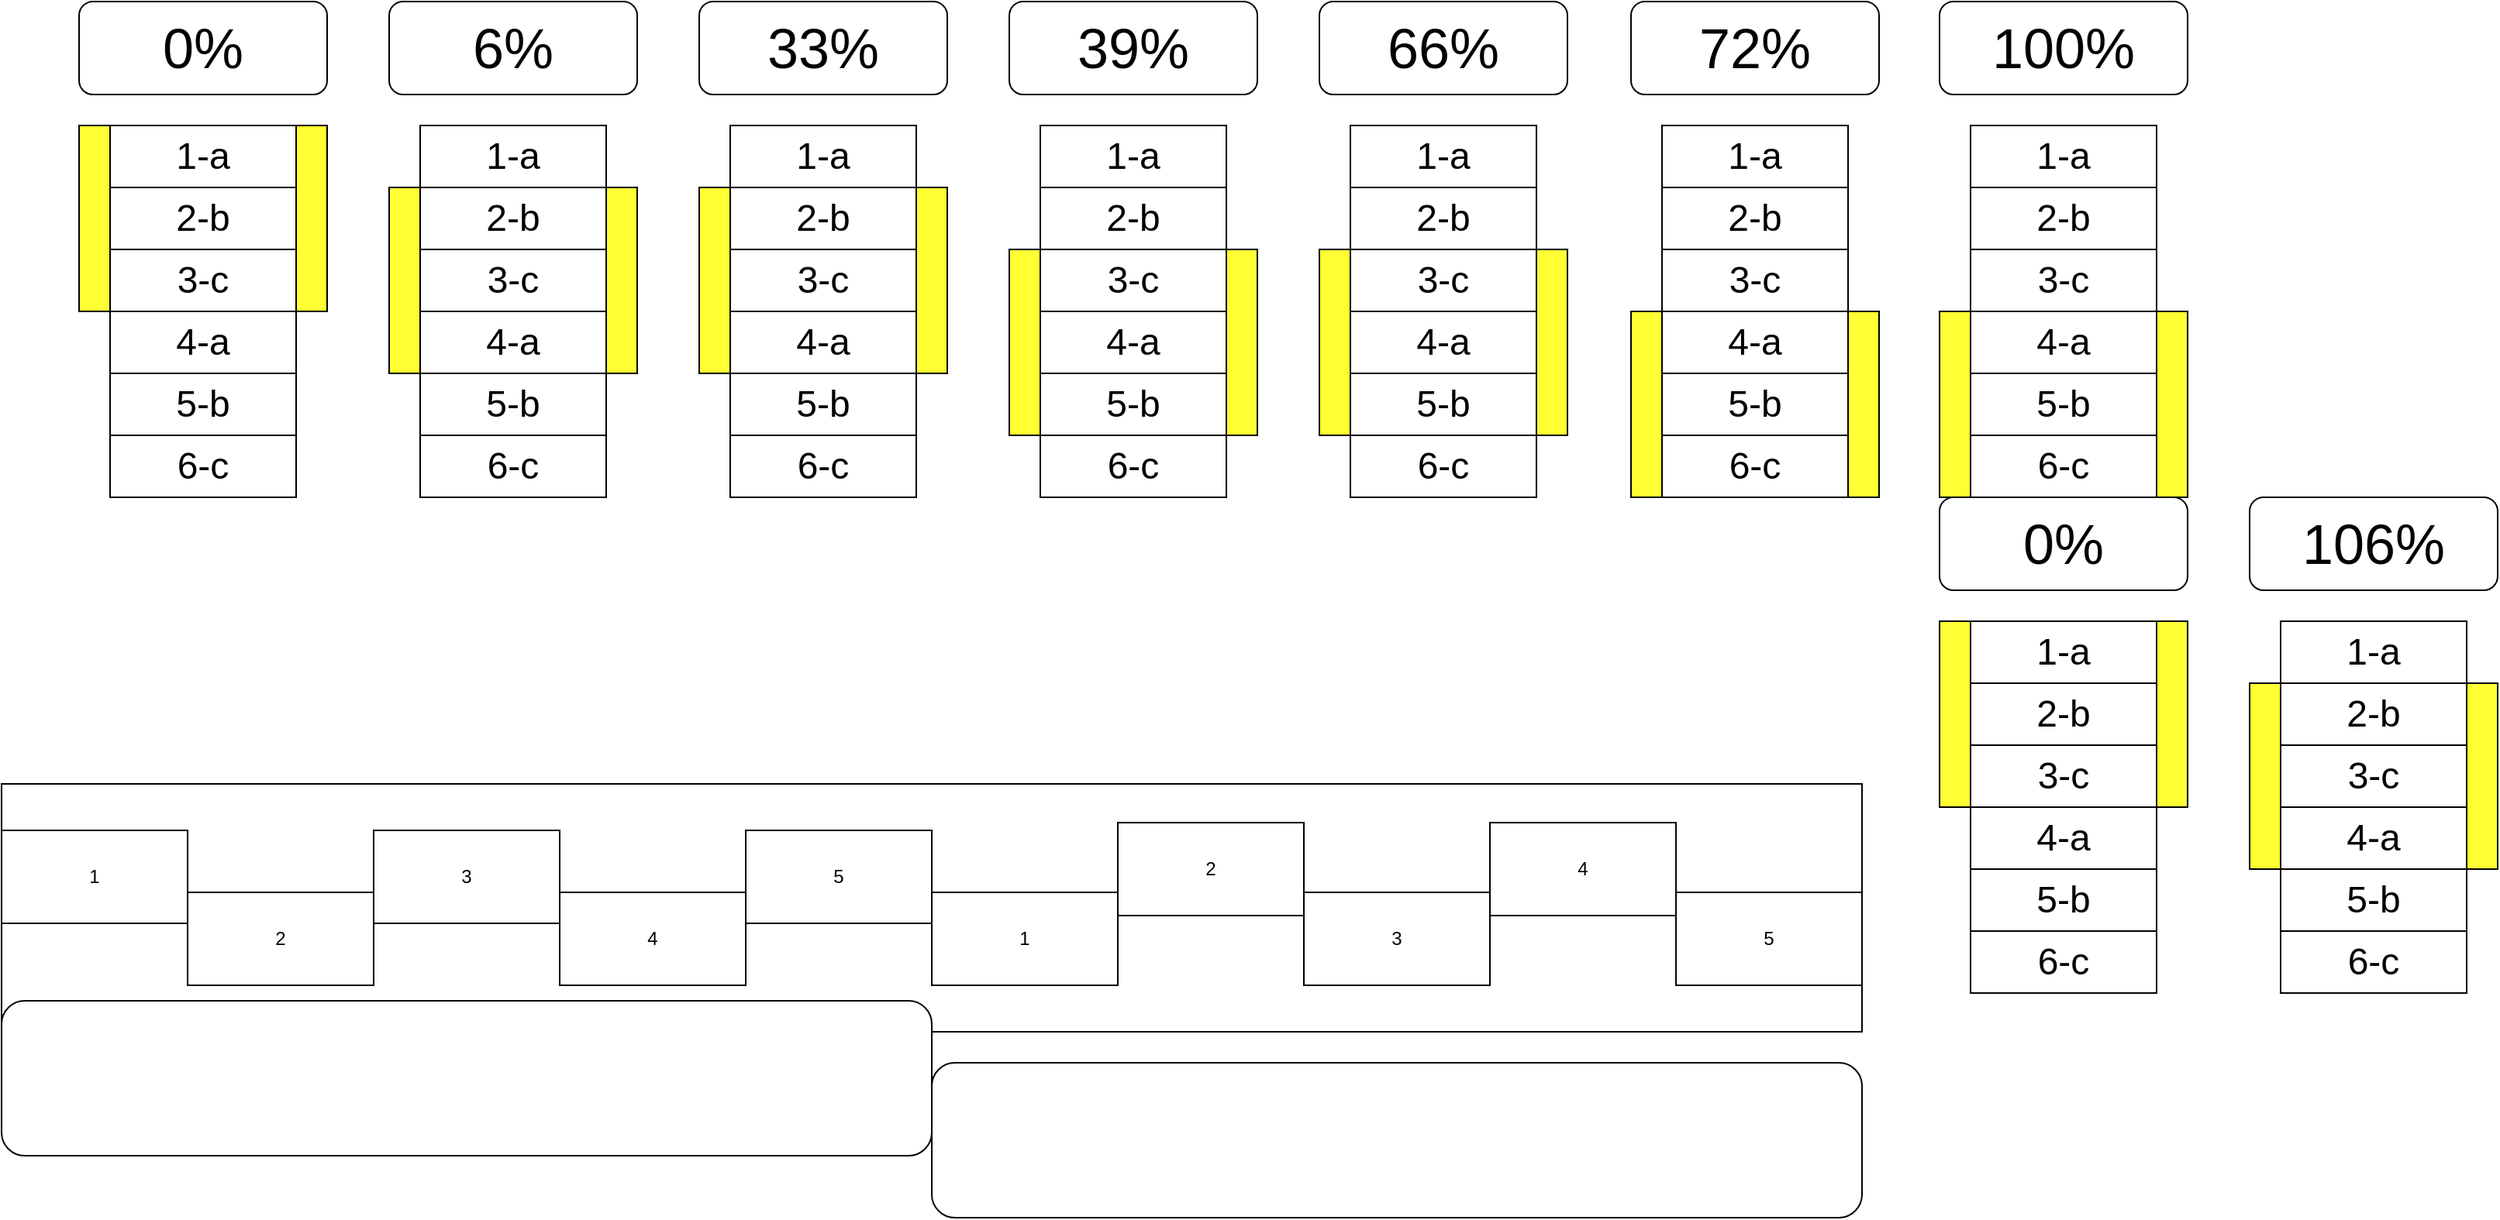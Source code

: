 <mxfile version="21.0.6" type="device"><diagram name="페이지-1" id="0Pr_wT6un8VvMLoj9oqX"><mxGraphModel dx="2083" dy="958" grid="1" gridSize="10" guides="1" tooltips="1" connect="1" arrows="1" fold="1" page="1" pageScale="1" pageWidth="827" pageHeight="1169" math="0" shadow="0"><root><mxCell id="0"/><mxCell id="1" parent="0"/><mxCell id="CLgTZYgxBi5z5J0grJYt-29" value="" style="rounded=0;whiteSpace=wrap;html=1;fillColor=#FFFF33;" vertex="1" parent="1"><mxGeometry x="660" y="240" width="160" height="120" as="geometry"/></mxCell><mxCell id="CLgTZYgxBi5z5J0grJYt-8" value="" style="rounded=0;whiteSpace=wrap;html=1;fillColor=#FFFF33;" vertex="1" parent="1"><mxGeometry x="60" y="160" width="160" height="120" as="geometry"/></mxCell><mxCell id="CLgTZYgxBi5z5J0grJYt-7" value="" style="group" vertex="1" connectable="0" parent="1"><mxGeometry x="80" y="160" width="160" height="240" as="geometry"/></mxCell><mxCell id="CLgTZYgxBi5z5J0grJYt-1" value="&lt;font style=&quot;font-size: 24px;&quot;&gt;1-a&lt;/font&gt;" style="rounded=0;whiteSpace=wrap;html=1;" vertex="1" parent="CLgTZYgxBi5z5J0grJYt-7"><mxGeometry width="120" height="40" as="geometry"/></mxCell><mxCell id="CLgTZYgxBi5z5J0grJYt-2" value="&lt;font style=&quot;font-size: 24px;&quot;&gt;2-b&lt;/font&gt;" style="rounded=0;whiteSpace=wrap;html=1;" vertex="1" parent="CLgTZYgxBi5z5J0grJYt-7"><mxGeometry y="40" width="120" height="40" as="geometry"/></mxCell><mxCell id="CLgTZYgxBi5z5J0grJYt-3" value="&lt;font style=&quot;font-size: 24px;&quot;&gt;3-c&lt;/font&gt;" style="rounded=0;whiteSpace=wrap;html=1;" vertex="1" parent="CLgTZYgxBi5z5J0grJYt-7"><mxGeometry y="80" width="120" height="40" as="geometry"/></mxCell><mxCell id="CLgTZYgxBi5z5J0grJYt-4" value="&lt;font style=&quot;font-size: 24px;&quot;&gt;4-a&lt;/font&gt;" style="rounded=0;whiteSpace=wrap;html=1;" vertex="1" parent="CLgTZYgxBi5z5J0grJYt-7"><mxGeometry y="120" width="120" height="40" as="geometry"/></mxCell><mxCell id="CLgTZYgxBi5z5J0grJYt-5" value="&lt;font style=&quot;font-size: 24px;&quot;&gt;5-b&lt;/font&gt;" style="rounded=0;whiteSpace=wrap;html=1;" vertex="1" parent="CLgTZYgxBi5z5J0grJYt-7"><mxGeometry y="160" width="120" height="40" as="geometry"/></mxCell><mxCell id="CLgTZYgxBi5z5J0grJYt-6" value="&lt;font style=&quot;font-size: 24px;&quot;&gt;6-c&lt;/font&gt;" style="rounded=0;whiteSpace=wrap;html=1;" vertex="1" parent="CLgTZYgxBi5z5J0grJYt-7"><mxGeometry y="200" width="120" height="40" as="geometry"/></mxCell><mxCell id="CLgTZYgxBi5z5J0grJYt-10" value="" style="group" vertex="1" connectable="0" parent="1"><mxGeometry x="280" y="160" width="160" height="240" as="geometry"/></mxCell><mxCell id="CLgTZYgxBi5z5J0grJYt-9" value="" style="rounded=0;whiteSpace=wrap;html=1;fillColor=#FFFF33;" vertex="1" parent="CLgTZYgxBi5z5J0grJYt-10"><mxGeometry x="-20" y="40" width="160" height="120" as="geometry"/></mxCell><mxCell id="CLgTZYgxBi5z5J0grJYt-11" value="&lt;font style=&quot;font-size: 24px;&quot;&gt;1-a&lt;/font&gt;" style="rounded=0;whiteSpace=wrap;html=1;" vertex="1" parent="CLgTZYgxBi5z5J0grJYt-10"><mxGeometry width="120" height="40" as="geometry"/></mxCell><mxCell id="CLgTZYgxBi5z5J0grJYt-12" value="&lt;font style=&quot;font-size: 24px;&quot;&gt;2-b&lt;/font&gt;" style="rounded=0;whiteSpace=wrap;html=1;" vertex="1" parent="CLgTZYgxBi5z5J0grJYt-10"><mxGeometry y="40" width="120" height="40" as="geometry"/></mxCell><mxCell id="CLgTZYgxBi5z5J0grJYt-13" value="&lt;font style=&quot;font-size: 24px;&quot;&gt;3-c&lt;/font&gt;" style="rounded=0;whiteSpace=wrap;html=1;" vertex="1" parent="CLgTZYgxBi5z5J0grJYt-10"><mxGeometry y="80" width="120" height="40" as="geometry"/></mxCell><mxCell id="CLgTZYgxBi5z5J0grJYt-14" value="&lt;font style=&quot;font-size: 24px;&quot;&gt;4-a&lt;/font&gt;" style="rounded=0;whiteSpace=wrap;html=1;" vertex="1" parent="CLgTZYgxBi5z5J0grJYt-10"><mxGeometry y="120" width="120" height="40" as="geometry"/></mxCell><mxCell id="CLgTZYgxBi5z5J0grJYt-15" value="&lt;font style=&quot;font-size: 24px;&quot;&gt;5-b&lt;/font&gt;" style="rounded=0;whiteSpace=wrap;html=1;" vertex="1" parent="CLgTZYgxBi5z5J0grJYt-10"><mxGeometry y="160" width="120" height="40" as="geometry"/></mxCell><mxCell id="CLgTZYgxBi5z5J0grJYt-16" value="&lt;font style=&quot;font-size: 24px;&quot;&gt;6-c&lt;/font&gt;" style="rounded=0;whiteSpace=wrap;html=1;" vertex="1" parent="CLgTZYgxBi5z5J0grJYt-10"><mxGeometry y="200" width="120" height="40" as="geometry"/></mxCell><mxCell id="CLgTZYgxBi5z5J0grJYt-17" value="&lt;font style=&quot;font-size: 36px;&quot;&gt;0%&lt;/font&gt;" style="rounded=1;whiteSpace=wrap;html=1;" vertex="1" parent="1"><mxGeometry x="60" y="80" width="160" height="60" as="geometry"/></mxCell><mxCell id="CLgTZYgxBi5z5J0grJYt-18" value="&lt;font style=&quot;font-size: 36px;&quot;&gt;6%&lt;/font&gt;" style="rounded=1;whiteSpace=wrap;html=1;" vertex="1" parent="1"><mxGeometry x="260" y="80" width="160" height="60" as="geometry"/></mxCell><mxCell id="CLgTZYgxBi5z5J0grJYt-19" value="" style="group" vertex="1" connectable="0" parent="1"><mxGeometry x="480" y="160" width="160" height="240" as="geometry"/></mxCell><mxCell id="CLgTZYgxBi5z5J0grJYt-20" value="" style="rounded=0;whiteSpace=wrap;html=1;fillColor=#FFFF33;" vertex="1" parent="CLgTZYgxBi5z5J0grJYt-19"><mxGeometry x="-20" y="40" width="160" height="120" as="geometry"/></mxCell><mxCell id="CLgTZYgxBi5z5J0grJYt-21" value="&lt;font style=&quot;font-size: 24px;&quot;&gt;1-a&lt;/font&gt;" style="rounded=0;whiteSpace=wrap;html=1;" vertex="1" parent="CLgTZYgxBi5z5J0grJYt-19"><mxGeometry width="120" height="40" as="geometry"/></mxCell><mxCell id="CLgTZYgxBi5z5J0grJYt-22" value="&lt;font style=&quot;font-size: 24px;&quot;&gt;2-b&lt;/font&gt;" style="rounded=0;whiteSpace=wrap;html=1;" vertex="1" parent="CLgTZYgxBi5z5J0grJYt-19"><mxGeometry y="40" width="120" height="40" as="geometry"/></mxCell><mxCell id="CLgTZYgxBi5z5J0grJYt-23" value="&lt;font style=&quot;font-size: 24px;&quot;&gt;3-c&lt;/font&gt;" style="rounded=0;whiteSpace=wrap;html=1;" vertex="1" parent="CLgTZYgxBi5z5J0grJYt-19"><mxGeometry y="80" width="120" height="40" as="geometry"/></mxCell><mxCell id="CLgTZYgxBi5z5J0grJYt-24" value="&lt;font style=&quot;font-size: 24px;&quot;&gt;4-a&lt;/font&gt;" style="rounded=0;whiteSpace=wrap;html=1;" vertex="1" parent="CLgTZYgxBi5z5J0grJYt-19"><mxGeometry y="120" width="120" height="40" as="geometry"/></mxCell><mxCell id="CLgTZYgxBi5z5J0grJYt-25" value="&lt;font style=&quot;font-size: 24px;&quot;&gt;5-b&lt;/font&gt;" style="rounded=0;whiteSpace=wrap;html=1;" vertex="1" parent="CLgTZYgxBi5z5J0grJYt-19"><mxGeometry y="160" width="120" height="40" as="geometry"/></mxCell><mxCell id="CLgTZYgxBi5z5J0grJYt-26" value="&lt;font style=&quot;font-size: 24px;&quot;&gt;6-c&lt;/font&gt;" style="rounded=0;whiteSpace=wrap;html=1;" vertex="1" parent="CLgTZYgxBi5z5J0grJYt-19"><mxGeometry y="200" width="120" height="40" as="geometry"/></mxCell><mxCell id="CLgTZYgxBi5z5J0grJYt-27" value="&lt;font style=&quot;font-size: 36px;&quot;&gt;33%&lt;/font&gt;" style="rounded=1;whiteSpace=wrap;html=1;" vertex="1" parent="1"><mxGeometry x="460" y="80" width="160" height="60" as="geometry"/></mxCell><mxCell id="CLgTZYgxBi5z5J0grJYt-28" value="" style="group" vertex="1" connectable="0" parent="1"><mxGeometry x="680" y="160" width="160" height="240" as="geometry"/></mxCell><mxCell id="CLgTZYgxBi5z5J0grJYt-30" value="&lt;font style=&quot;font-size: 24px;&quot;&gt;1-a&lt;/font&gt;" style="rounded=0;whiteSpace=wrap;html=1;" vertex="1" parent="CLgTZYgxBi5z5J0grJYt-28"><mxGeometry width="120" height="40" as="geometry"/></mxCell><mxCell id="CLgTZYgxBi5z5J0grJYt-31" value="&lt;font style=&quot;font-size: 24px;&quot;&gt;2-b&lt;/font&gt;" style="rounded=0;whiteSpace=wrap;html=1;" vertex="1" parent="CLgTZYgxBi5z5J0grJYt-28"><mxGeometry y="40" width="120" height="40" as="geometry"/></mxCell><mxCell id="CLgTZYgxBi5z5J0grJYt-32" value="&lt;font style=&quot;font-size: 24px;&quot;&gt;3-c&lt;/font&gt;" style="rounded=0;whiteSpace=wrap;html=1;" vertex="1" parent="CLgTZYgxBi5z5J0grJYt-28"><mxGeometry y="80" width="120" height="40" as="geometry"/></mxCell><mxCell id="CLgTZYgxBi5z5J0grJYt-33" value="&lt;font style=&quot;font-size: 24px;&quot;&gt;4-a&lt;/font&gt;" style="rounded=0;whiteSpace=wrap;html=1;" vertex="1" parent="CLgTZYgxBi5z5J0grJYt-28"><mxGeometry y="120" width="120" height="40" as="geometry"/></mxCell><mxCell id="CLgTZYgxBi5z5J0grJYt-34" value="&lt;font style=&quot;font-size: 24px;&quot;&gt;5-b&lt;/font&gt;" style="rounded=0;whiteSpace=wrap;html=1;" vertex="1" parent="CLgTZYgxBi5z5J0grJYt-28"><mxGeometry y="160" width="120" height="40" as="geometry"/></mxCell><mxCell id="CLgTZYgxBi5z5J0grJYt-35" value="&lt;font style=&quot;font-size: 24px;&quot;&gt;6-c&lt;/font&gt;" style="rounded=0;whiteSpace=wrap;html=1;" vertex="1" parent="CLgTZYgxBi5z5J0grJYt-28"><mxGeometry y="200" width="120" height="40" as="geometry"/></mxCell><mxCell id="CLgTZYgxBi5z5J0grJYt-36" value="&lt;font style=&quot;font-size: 36px;&quot;&gt;39%&lt;/font&gt;" style="rounded=1;whiteSpace=wrap;html=1;" vertex="1" parent="1"><mxGeometry x="660" y="80" width="160" height="60" as="geometry"/></mxCell><mxCell id="CLgTZYgxBi5z5J0grJYt-38" value="" style="rounded=0;whiteSpace=wrap;html=1;fillColor=#FFFF33;" vertex="1" parent="1"><mxGeometry x="860" y="240" width="160" height="120" as="geometry"/></mxCell><mxCell id="CLgTZYgxBi5z5J0grJYt-39" value="" style="group" vertex="1" connectable="0" parent="1"><mxGeometry x="880" y="160" width="210" height="490" as="geometry"/></mxCell><mxCell id="CLgTZYgxBi5z5J0grJYt-40" value="&lt;font style=&quot;font-size: 24px;&quot;&gt;1-a&lt;/font&gt;" style="rounded=0;whiteSpace=wrap;html=1;" vertex="1" parent="CLgTZYgxBi5z5J0grJYt-39"><mxGeometry width="120" height="40" as="geometry"/></mxCell><mxCell id="CLgTZYgxBi5z5J0grJYt-41" value="&lt;font style=&quot;font-size: 24px;&quot;&gt;2-b&lt;/font&gt;" style="rounded=0;whiteSpace=wrap;html=1;" vertex="1" parent="CLgTZYgxBi5z5J0grJYt-39"><mxGeometry y="40" width="120" height="40" as="geometry"/></mxCell><mxCell id="CLgTZYgxBi5z5J0grJYt-42" value="&lt;font style=&quot;font-size: 24px;&quot;&gt;3-c&lt;/font&gt;" style="rounded=0;whiteSpace=wrap;html=1;" vertex="1" parent="CLgTZYgxBi5z5J0grJYt-39"><mxGeometry y="80" width="120" height="40" as="geometry"/></mxCell><mxCell id="CLgTZYgxBi5z5J0grJYt-43" value="&lt;font style=&quot;font-size: 24px;&quot;&gt;4-a&lt;/font&gt;" style="rounded=0;whiteSpace=wrap;html=1;" vertex="1" parent="CLgTZYgxBi5z5J0grJYt-39"><mxGeometry y="120" width="120" height="40" as="geometry"/></mxCell><mxCell id="CLgTZYgxBi5z5J0grJYt-44" value="&lt;font style=&quot;font-size: 24px;&quot;&gt;5-b&lt;/font&gt;" style="rounded=0;whiteSpace=wrap;html=1;" vertex="1" parent="CLgTZYgxBi5z5J0grJYt-39"><mxGeometry y="160" width="120" height="40" as="geometry"/></mxCell><mxCell id="CLgTZYgxBi5z5J0grJYt-45" value="&lt;font style=&quot;font-size: 24px;&quot;&gt;6-c&lt;/font&gt;" style="rounded=0;whiteSpace=wrap;html=1;" vertex="1" parent="CLgTZYgxBi5z5J0grJYt-39"><mxGeometry y="200" width="120" height="40" as="geometry"/></mxCell><mxCell id="CLgTZYgxBi5z5J0grJYt-46" value="&lt;font style=&quot;font-size: 36px;&quot;&gt;66%&lt;/font&gt;" style="rounded=1;whiteSpace=wrap;html=1;" vertex="1" parent="1"><mxGeometry x="860" y="80" width="160" height="60" as="geometry"/></mxCell><mxCell id="CLgTZYgxBi5z5J0grJYt-48" value="" style="group" vertex="1" connectable="0" parent="1"><mxGeometry x="1081" y="160" width="160" height="240" as="geometry"/></mxCell><mxCell id="CLgTZYgxBi5z5J0grJYt-47" value="" style="rounded=0;whiteSpace=wrap;html=1;fillColor=#FFFF33;" vertex="1" parent="CLgTZYgxBi5z5J0grJYt-48"><mxGeometry x="-20" y="120" width="160" height="120" as="geometry"/></mxCell><mxCell id="CLgTZYgxBi5z5J0grJYt-49" value="&lt;font style=&quot;font-size: 24px;&quot;&gt;1-a&lt;/font&gt;" style="rounded=0;whiteSpace=wrap;html=1;" vertex="1" parent="CLgTZYgxBi5z5J0grJYt-48"><mxGeometry width="120" height="40" as="geometry"/></mxCell><mxCell id="CLgTZYgxBi5z5J0grJYt-50" value="&lt;font style=&quot;font-size: 24px;&quot;&gt;2-b&lt;/font&gt;" style="rounded=0;whiteSpace=wrap;html=1;" vertex="1" parent="CLgTZYgxBi5z5J0grJYt-48"><mxGeometry y="40" width="120" height="40" as="geometry"/></mxCell><mxCell id="CLgTZYgxBi5z5J0grJYt-51" value="&lt;font style=&quot;font-size: 24px;&quot;&gt;3-c&lt;/font&gt;" style="rounded=0;whiteSpace=wrap;html=1;" vertex="1" parent="CLgTZYgxBi5z5J0grJYt-48"><mxGeometry y="80" width="120" height="40" as="geometry"/></mxCell><mxCell id="CLgTZYgxBi5z5J0grJYt-52" value="&lt;font style=&quot;font-size: 24px;&quot;&gt;4-a&lt;/font&gt;" style="rounded=0;whiteSpace=wrap;html=1;" vertex="1" parent="CLgTZYgxBi5z5J0grJYt-48"><mxGeometry y="120" width="120" height="40" as="geometry"/></mxCell><mxCell id="CLgTZYgxBi5z5J0grJYt-53" value="&lt;font style=&quot;font-size: 24px;&quot;&gt;5-b&lt;/font&gt;" style="rounded=0;whiteSpace=wrap;html=1;" vertex="1" parent="CLgTZYgxBi5z5J0grJYt-48"><mxGeometry y="160" width="120" height="40" as="geometry"/></mxCell><mxCell id="CLgTZYgxBi5z5J0grJYt-54" value="&lt;font style=&quot;font-size: 24px;&quot;&gt;6-c&lt;/font&gt;" style="rounded=0;whiteSpace=wrap;html=1;" vertex="1" parent="CLgTZYgxBi5z5J0grJYt-48"><mxGeometry y="200" width="120" height="40" as="geometry"/></mxCell><mxCell id="CLgTZYgxBi5z5J0grJYt-55" value="&lt;font style=&quot;font-size: 36px;&quot;&gt;72%&lt;/font&gt;" style="rounded=1;whiteSpace=wrap;html=1;" vertex="1" parent="1"><mxGeometry x="1061" y="80" width="160" height="60" as="geometry"/></mxCell><mxCell id="CLgTZYgxBi5z5J0grJYt-56" value="" style="group" vertex="1" connectable="0" parent="1"><mxGeometry x="1280" y="160" width="160" height="240" as="geometry"/></mxCell><mxCell id="CLgTZYgxBi5z5J0grJYt-57" value="" style="rounded=0;whiteSpace=wrap;html=1;fillColor=#FFFF33;" vertex="1" parent="CLgTZYgxBi5z5J0grJYt-56"><mxGeometry x="-20" y="120" width="160" height="120" as="geometry"/></mxCell><mxCell id="CLgTZYgxBi5z5J0grJYt-58" value="&lt;font style=&quot;font-size: 24px;&quot;&gt;1-a&lt;/font&gt;" style="rounded=0;whiteSpace=wrap;html=1;" vertex="1" parent="CLgTZYgxBi5z5J0grJYt-56"><mxGeometry width="120" height="40" as="geometry"/></mxCell><mxCell id="CLgTZYgxBi5z5J0grJYt-59" value="&lt;font style=&quot;font-size: 24px;&quot;&gt;2-b&lt;/font&gt;" style="rounded=0;whiteSpace=wrap;html=1;" vertex="1" parent="CLgTZYgxBi5z5J0grJYt-56"><mxGeometry y="40" width="120" height="40" as="geometry"/></mxCell><mxCell id="CLgTZYgxBi5z5J0grJYt-60" value="&lt;font style=&quot;font-size: 24px;&quot;&gt;3-c&lt;/font&gt;" style="rounded=0;whiteSpace=wrap;html=1;" vertex="1" parent="CLgTZYgxBi5z5J0grJYt-56"><mxGeometry y="80" width="120" height="40" as="geometry"/></mxCell><mxCell id="CLgTZYgxBi5z5J0grJYt-61" value="&lt;font style=&quot;font-size: 24px;&quot;&gt;4-a&lt;/font&gt;" style="rounded=0;whiteSpace=wrap;html=1;" vertex="1" parent="CLgTZYgxBi5z5J0grJYt-56"><mxGeometry y="120" width="120" height="40" as="geometry"/></mxCell><mxCell id="CLgTZYgxBi5z5J0grJYt-62" value="&lt;font style=&quot;font-size: 24px;&quot;&gt;5-b&lt;/font&gt;" style="rounded=0;whiteSpace=wrap;html=1;" vertex="1" parent="CLgTZYgxBi5z5J0grJYt-56"><mxGeometry y="160" width="120" height="40" as="geometry"/></mxCell><mxCell id="CLgTZYgxBi5z5J0grJYt-63" value="&lt;font style=&quot;font-size: 24px;&quot;&gt;6-c&lt;/font&gt;" style="rounded=0;whiteSpace=wrap;html=1;" vertex="1" parent="CLgTZYgxBi5z5J0grJYt-56"><mxGeometry y="200" width="120" height="40" as="geometry"/></mxCell><mxCell id="CLgTZYgxBi5z5J0grJYt-64" value="&lt;font style=&quot;font-size: 36px;&quot;&gt;100%&lt;/font&gt;" style="rounded=1;whiteSpace=wrap;html=1;" vertex="1" parent="1"><mxGeometry x="1260" y="80" width="160" height="60" as="geometry"/></mxCell><mxCell id="CLgTZYgxBi5z5J0grJYt-65" value="" style="rounded=0;whiteSpace=wrap;html=1;fillColor=#FFFF33;" vertex="1" parent="1"><mxGeometry x="1260" y="480" width="160" height="120" as="geometry"/></mxCell><mxCell id="CLgTZYgxBi5z5J0grJYt-66" value="" style="group" vertex="1" connectable="0" parent="1"><mxGeometry x="1280" y="480" width="160" height="240" as="geometry"/></mxCell><mxCell id="CLgTZYgxBi5z5J0grJYt-67" value="&lt;font style=&quot;font-size: 24px;&quot;&gt;1-a&lt;/font&gt;" style="rounded=0;whiteSpace=wrap;html=1;" vertex="1" parent="CLgTZYgxBi5z5J0grJYt-66"><mxGeometry width="120" height="40" as="geometry"/></mxCell><mxCell id="CLgTZYgxBi5z5J0grJYt-68" value="&lt;font style=&quot;font-size: 24px;&quot;&gt;2-b&lt;/font&gt;" style="rounded=0;whiteSpace=wrap;html=1;" vertex="1" parent="CLgTZYgxBi5z5J0grJYt-66"><mxGeometry y="40" width="120" height="40" as="geometry"/></mxCell><mxCell id="CLgTZYgxBi5z5J0grJYt-69" value="&lt;font style=&quot;font-size: 24px;&quot;&gt;3-c&lt;/font&gt;" style="rounded=0;whiteSpace=wrap;html=1;" vertex="1" parent="CLgTZYgxBi5z5J0grJYt-66"><mxGeometry y="80" width="120" height="40" as="geometry"/></mxCell><mxCell id="CLgTZYgxBi5z5J0grJYt-70" value="&lt;font style=&quot;font-size: 24px;&quot;&gt;4-a&lt;/font&gt;" style="rounded=0;whiteSpace=wrap;html=1;" vertex="1" parent="CLgTZYgxBi5z5J0grJYt-66"><mxGeometry y="120" width="120" height="40" as="geometry"/></mxCell><mxCell id="CLgTZYgxBi5z5J0grJYt-71" value="&lt;font style=&quot;font-size: 24px;&quot;&gt;5-b&lt;/font&gt;" style="rounded=0;whiteSpace=wrap;html=1;" vertex="1" parent="CLgTZYgxBi5z5J0grJYt-66"><mxGeometry y="160" width="120" height="40" as="geometry"/></mxCell><mxCell id="CLgTZYgxBi5z5J0grJYt-72" value="&lt;font style=&quot;font-size: 24px;&quot;&gt;6-c&lt;/font&gt;" style="rounded=0;whiteSpace=wrap;html=1;" vertex="1" parent="CLgTZYgxBi5z5J0grJYt-66"><mxGeometry y="200" width="120" height="40" as="geometry"/></mxCell><mxCell id="CLgTZYgxBi5z5J0grJYt-73" value="&lt;font style=&quot;font-size: 36px;&quot;&gt;0%&lt;/font&gt;" style="rounded=1;whiteSpace=wrap;html=1;" vertex="1" parent="1"><mxGeometry x="1260" y="400" width="160" height="60" as="geometry"/></mxCell><mxCell id="CLgTZYgxBi5z5J0grJYt-74" value="" style="rounded=0;whiteSpace=wrap;html=1;fillColor=#FFFF33;" vertex="1" parent="1"><mxGeometry x="1460" y="520" width="160" height="120" as="geometry"/></mxCell><mxCell id="CLgTZYgxBi5z5J0grJYt-75" value="&lt;font style=&quot;font-size: 24px;&quot;&gt;1-a&lt;/font&gt;" style="rounded=0;whiteSpace=wrap;html=1;" vertex="1" parent="1"><mxGeometry x="1480" y="480" width="120" height="40" as="geometry"/></mxCell><mxCell id="CLgTZYgxBi5z5J0grJYt-76" value="&lt;font style=&quot;font-size: 24px;&quot;&gt;2-b&lt;/font&gt;" style="rounded=0;whiteSpace=wrap;html=1;" vertex="1" parent="1"><mxGeometry x="1480" y="520" width="120" height="40" as="geometry"/></mxCell><mxCell id="CLgTZYgxBi5z5J0grJYt-77" value="&lt;font style=&quot;font-size: 24px;&quot;&gt;3-c&lt;/font&gt;" style="rounded=0;whiteSpace=wrap;html=1;" vertex="1" parent="1"><mxGeometry x="1480" y="560" width="120" height="40" as="geometry"/></mxCell><mxCell id="CLgTZYgxBi5z5J0grJYt-78" value="&lt;font style=&quot;font-size: 24px;&quot;&gt;4-a&lt;/font&gt;" style="rounded=0;whiteSpace=wrap;html=1;" vertex="1" parent="1"><mxGeometry x="1480" y="600" width="120" height="40" as="geometry"/></mxCell><mxCell id="CLgTZYgxBi5z5J0grJYt-79" value="&lt;font style=&quot;font-size: 24px;&quot;&gt;5-b&lt;/font&gt;" style="rounded=0;whiteSpace=wrap;html=1;" vertex="1" parent="1"><mxGeometry x="1480" y="640" width="120" height="40" as="geometry"/></mxCell><mxCell id="CLgTZYgxBi5z5J0grJYt-80" value="&lt;font style=&quot;font-size: 24px;&quot;&gt;6-c&lt;/font&gt;" style="rounded=0;whiteSpace=wrap;html=1;" vertex="1" parent="1"><mxGeometry x="1480" y="680" width="120" height="40" as="geometry"/></mxCell><mxCell id="CLgTZYgxBi5z5J0grJYt-81" value="&lt;font style=&quot;font-size: 36px;&quot;&gt;106%&lt;/font&gt;" style="rounded=1;whiteSpace=wrap;html=1;" vertex="1" parent="1"><mxGeometry x="1460" y="400" width="160" height="60" as="geometry"/></mxCell><mxCell id="CLgTZYgxBi5z5J0grJYt-82" value="" style="rounded=0;whiteSpace=wrap;html=1;" vertex="1" parent="1"><mxGeometry x="10" y="585" width="1200" height="160" as="geometry"/></mxCell><mxCell id="CLgTZYgxBi5z5J0grJYt-83" value="1" style="rounded=0;whiteSpace=wrap;html=1;" vertex="1" parent="1"><mxGeometry x="10" y="615" width="120" height="60" as="geometry"/></mxCell><mxCell id="CLgTZYgxBi5z5J0grJYt-84" value="2" style="rounded=0;whiteSpace=wrap;html=1;" vertex="1" parent="1"><mxGeometry x="130" y="655" width="120" height="60" as="geometry"/></mxCell><mxCell id="CLgTZYgxBi5z5J0grJYt-85" value="3" style="rounded=0;whiteSpace=wrap;html=1;" vertex="1" parent="1"><mxGeometry x="250" y="615" width="120" height="60" as="geometry"/></mxCell><mxCell id="CLgTZYgxBi5z5J0grJYt-86" value="4" style="rounded=0;whiteSpace=wrap;html=1;" vertex="1" parent="1"><mxGeometry x="370" y="655" width="120" height="60" as="geometry"/></mxCell><mxCell id="CLgTZYgxBi5z5J0grJYt-87" value="5" style="rounded=0;whiteSpace=wrap;html=1;" vertex="1" parent="1"><mxGeometry x="490" y="615" width="120" height="60" as="geometry"/></mxCell><mxCell id="CLgTZYgxBi5z5J0grJYt-88" value="1" style="rounded=0;whiteSpace=wrap;html=1;" vertex="1" parent="1"><mxGeometry x="610" y="655" width="120" height="60" as="geometry"/></mxCell><mxCell id="CLgTZYgxBi5z5J0grJYt-89" value="2" style="rounded=0;whiteSpace=wrap;html=1;" vertex="1" parent="1"><mxGeometry x="730" y="610" width="120" height="60" as="geometry"/></mxCell><mxCell id="CLgTZYgxBi5z5J0grJYt-90" value="3" style="rounded=0;whiteSpace=wrap;html=1;" vertex="1" parent="1"><mxGeometry x="850" y="655" width="120" height="60" as="geometry"/></mxCell><mxCell id="CLgTZYgxBi5z5J0grJYt-91" value="" style="rounded=1;whiteSpace=wrap;html=1;" vertex="1" parent="1"><mxGeometry x="10" y="725" width="600" height="100" as="geometry"/></mxCell><mxCell id="CLgTZYgxBi5z5J0grJYt-93" value="4" style="rounded=0;whiteSpace=wrap;html=1;" vertex="1" parent="1"><mxGeometry x="970" y="610" width="120" height="60" as="geometry"/></mxCell><mxCell id="CLgTZYgxBi5z5J0grJYt-94" value="5" style="rounded=0;whiteSpace=wrap;html=1;" vertex="1" parent="1"><mxGeometry x="1090" y="655" width="120" height="60" as="geometry"/></mxCell><mxCell id="CLgTZYgxBi5z5J0grJYt-95" value="" style="rounded=1;whiteSpace=wrap;html=1;" vertex="1" parent="1"><mxGeometry x="610" y="765" width="600" height="100" as="geometry"/></mxCell></root></mxGraphModel></diagram></mxfile>